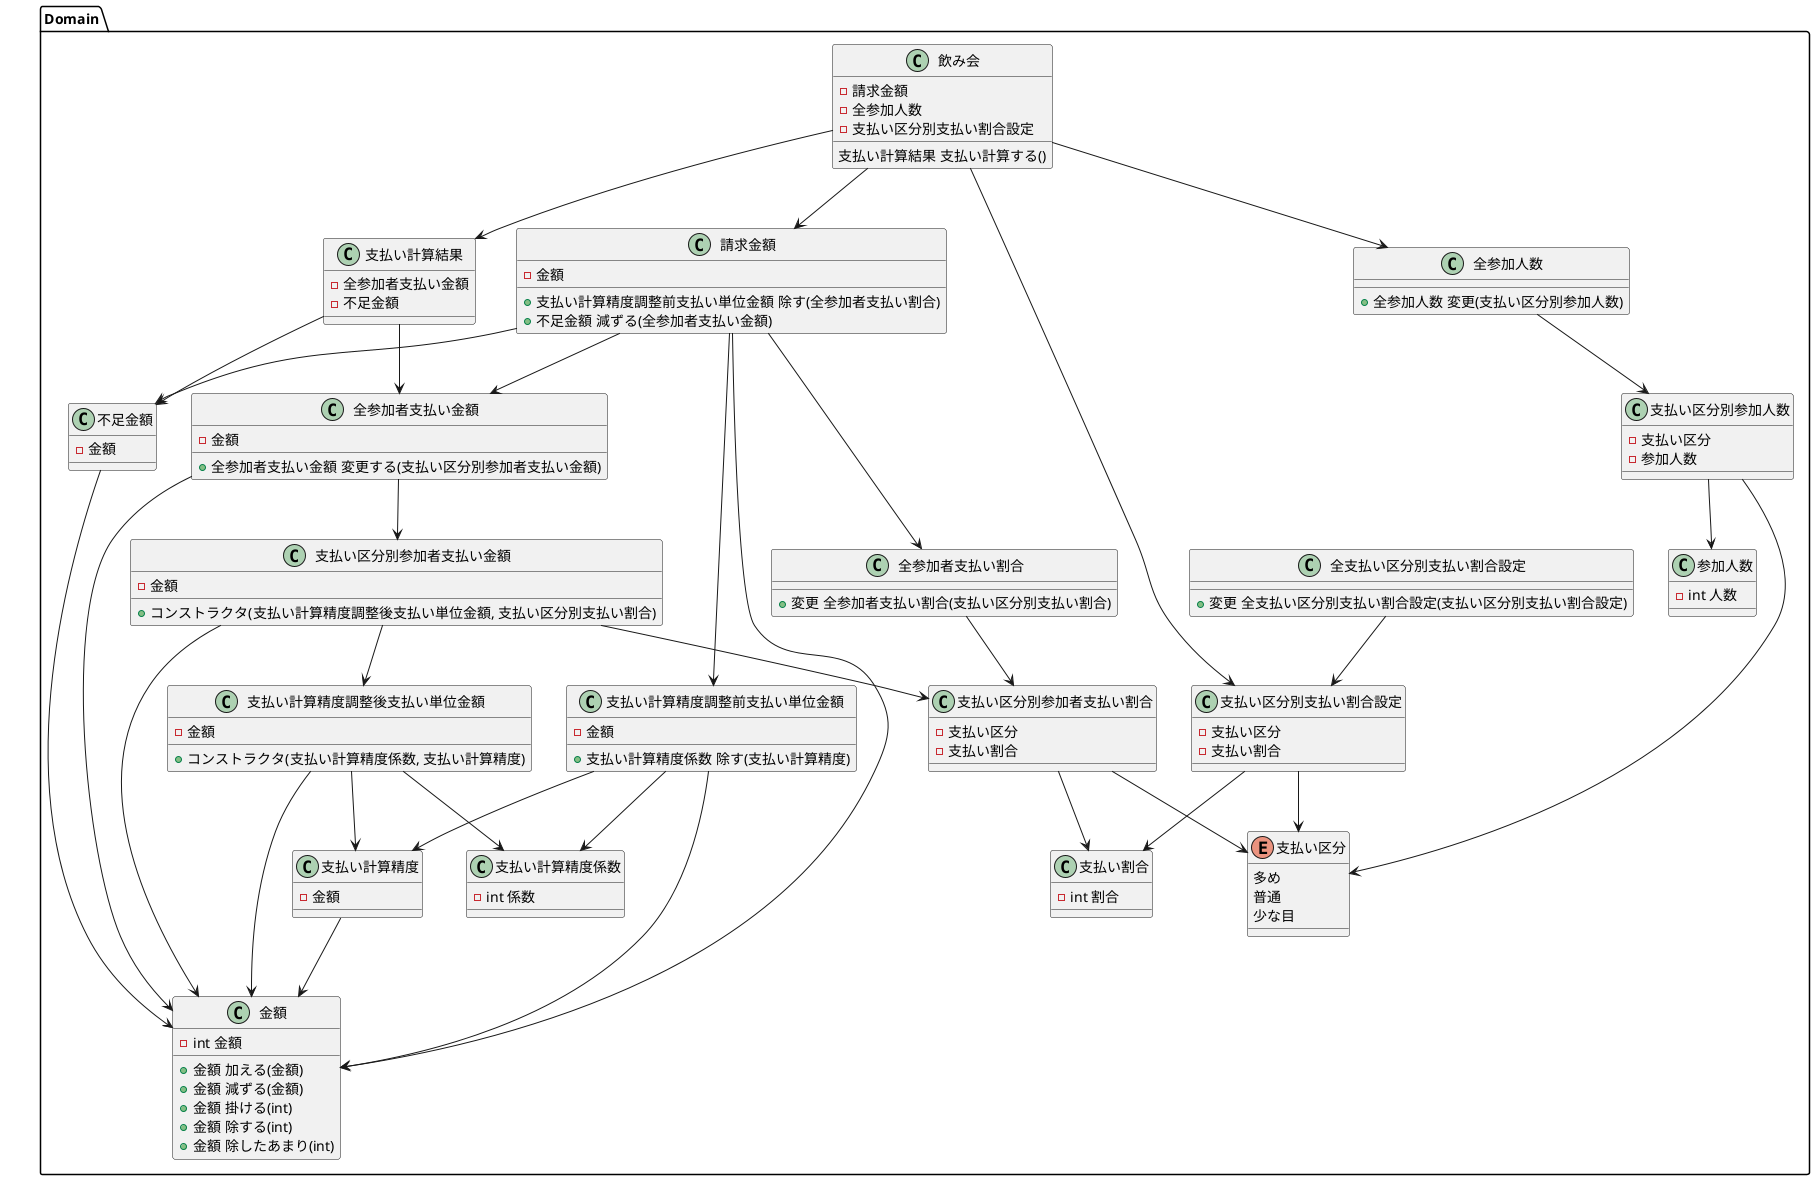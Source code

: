 @startuml model
package Domain {

    class 支払い計算結果 {
        - 全参加者支払い金額
        - 不足金額
    }

    class 金額 {
        - int 金額
        + 金額 加える(金額)
        + 金額 減ずる(金額)
        + 金額 掛ける(int)
        + 金額 除する(int)
        + 金額 除したあまり(int)
    }

    class 請求金額 {
        - 金額
        + 支払い計算精度調整前支払い単位金額 除す(全参加者支払い割合)
        + 不足金額 減ずる(全参加者支払い金額)
    }

    class 全参加者支払い金額 {
        - 金額
        + 全参加者支払い金額 変更する(支払い区分別参加者支払い金額)
    }

    class 支払い区分別参加者支払い金額 {
        - 金額
        + コンストラクタ(支払い計算精度調整後支払い単位金額, 支払い区分別支払い割合)
    }

    class 不足金額 {
        - 金額
    }

    class 支払い計算精度調整前支払い単位金額 {
        - 金額
        + 支払い計算精度係数 除す(支払い計算精度)
    }

    class 支払い計算精度調整後支払い単位金額 {
        - 金額
        + コンストラクタ(支払い計算精度係数, 支払い計算精度)
    }

    class 支払い計算精度 {
        - 金額
    }

    class 支払い計算精度係数 {
        - int 係数
    }
        
    enum 支払い区分 {
        多め
        普通
        少な目
    }

    class 支払い割合 {
        - int 割合
    }

    class 支払い区分別支払い割合設定 {
        - 支払い区分
        - 支払い割合
    }

    class 全支払い区分別支払い割合設定 {
        + 変更 全支払い区分別支払い割合設定(支払い区分別支払い割合設定)
    }

    class 支払い区分別参加者支払い割合 {
        - 支払い区分
        - 支払い割合
    }

    class 全参加者支払い割合 {
        + 変更 全参加者支払い割合(支払い区分別支払い割合)
    }

    class 飲み会 {
        - 請求金額
        - 全参加人数
        - 支払い区分別支払い割合設定
        支払い計算結果 支払い計算する()
    }

    class 参加人数 {
        - int 人数
    }

    class 支払い区分別参加人数 {
        - 支払い区分
        - 参加人数
    }

    class 全参加人数 {
        + 全参加人数 変更(支払い区分別参加人数)
    }
}

支払い計算結果 --> 全参加者支払い金額
支払い計算結果 --> 不足金額

請求金額 --> 支払い計算精度調整前支払い単位金額
請求金額 --> 全参加者支払い割合
請求金額 --> 全参加者支払い金額
請求金額 --> 不足金額

支払い区分別参加者支払い金額 --> 支払い計算精度調整後支払い単位金額
支払い区分別参加者支払い金額 --> 支払い区分別参加者支払い割合

全参加者支払い金額 --> 支払い区分別参加者支払い金額

支払い計算精度調整前支払い単位金額 --> 支払い計算精度係数
支払い計算精度調整前支払い単位金額 --> 支払い計算精度

支払い計算精度調整後支払い単位金額 --> 支払い計算精度係数
支払い計算精度調整後支払い単位金額 --> 支払い計算精度

支払い区分別支払い割合設定 --> 支払い区分
支払い区分別支払い割合設定 --> 支払い割合

全支払い区分別支払い割合設定 --> 支払い区分別支払い割合設定

支払い区分別参加者支払い割合 --> 支払い区分
支払い区分別参加者支払い割合 --> 支払い割合

全参加者支払い割合 --> 支払い区分別参加者支払い割合

飲み会 --> 支払い計算結果
飲み会 --> 請求金額
飲み会 --> 全参加人数
飲み会 --> 支払い区分別支払い割合設定

支払い区分別参加人数 --> 支払い区分
支払い区分別参加人数 --> 参加人数

全参加人数 --> 支払い区分別参加人数

請求金額 --> 金額
全参加者支払い金額 --> 金額
支払い区分別参加者支払い金額 --> 金額
不足金額 --> 金額
支払い計算精度調整前支払い単位金額 --> 金額
支払い計算精度調整後支払い単位金額 --> 金額
支払い計算精度 --> 金額
@enduml